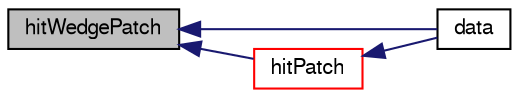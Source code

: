 digraph "hitWedgePatch"
{
  bgcolor="transparent";
  edge [fontname="FreeSans",fontsize="10",labelfontname="FreeSans",labelfontsize="10"];
  node [fontname="FreeSans",fontsize="10",shape=record];
  rankdir="LR";
  Node148 [label="hitWedgePatch",height=0.2,width=0.4,color="black", fillcolor="grey75", style="filled", fontcolor="black"];
  Node148 -> Node149 [dir="back",color="midnightblue",fontsize="10",style="solid",fontname="FreeSans"];
  Node149 [label="data",height=0.2,width=0.4,color="black",URL="$a28738.html#ad7f8023f823553543ca50bd5d11b877b",tooltip="transported label "];
  Node148 -> Node150 [dir="back",color="midnightblue",fontsize="10",style="solid",fontname="FreeSans"];
  Node150 [label="hitPatch",height=0.2,width=0.4,color="red",URL="$a28738.html#a4caf1bad861c1ac81a4479c6de40ec58",tooltip="Overridable function to handle the particle hitting a patch. "];
  Node150 -> Node149 [dir="back",color="midnightblue",fontsize="10",style="solid",fontname="FreeSans"];
}
